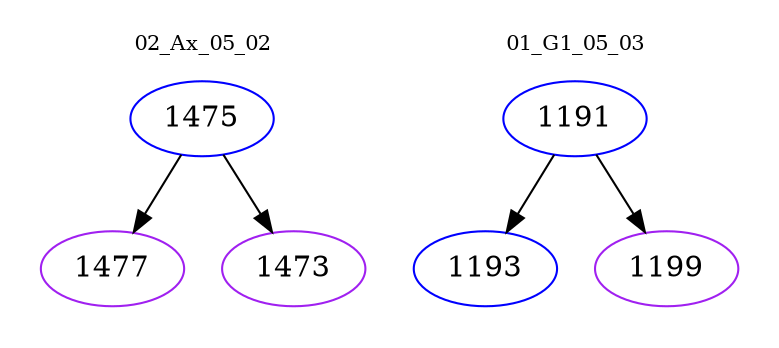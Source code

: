 digraph{
subgraph cluster_0 {
color = white
label = "02_Ax_05_02";
fontsize=10;
T0_1475 [label="1475", color="blue"]
T0_1475 -> T0_1477 [color="black"]
T0_1477 [label="1477", color="purple"]
T0_1475 -> T0_1473 [color="black"]
T0_1473 [label="1473", color="purple"]
}
subgraph cluster_1 {
color = white
label = "01_G1_05_03";
fontsize=10;
T1_1191 [label="1191", color="blue"]
T1_1191 -> T1_1193 [color="black"]
T1_1193 [label="1193", color="blue"]
T1_1191 -> T1_1199 [color="black"]
T1_1199 [label="1199", color="purple"]
}
}
